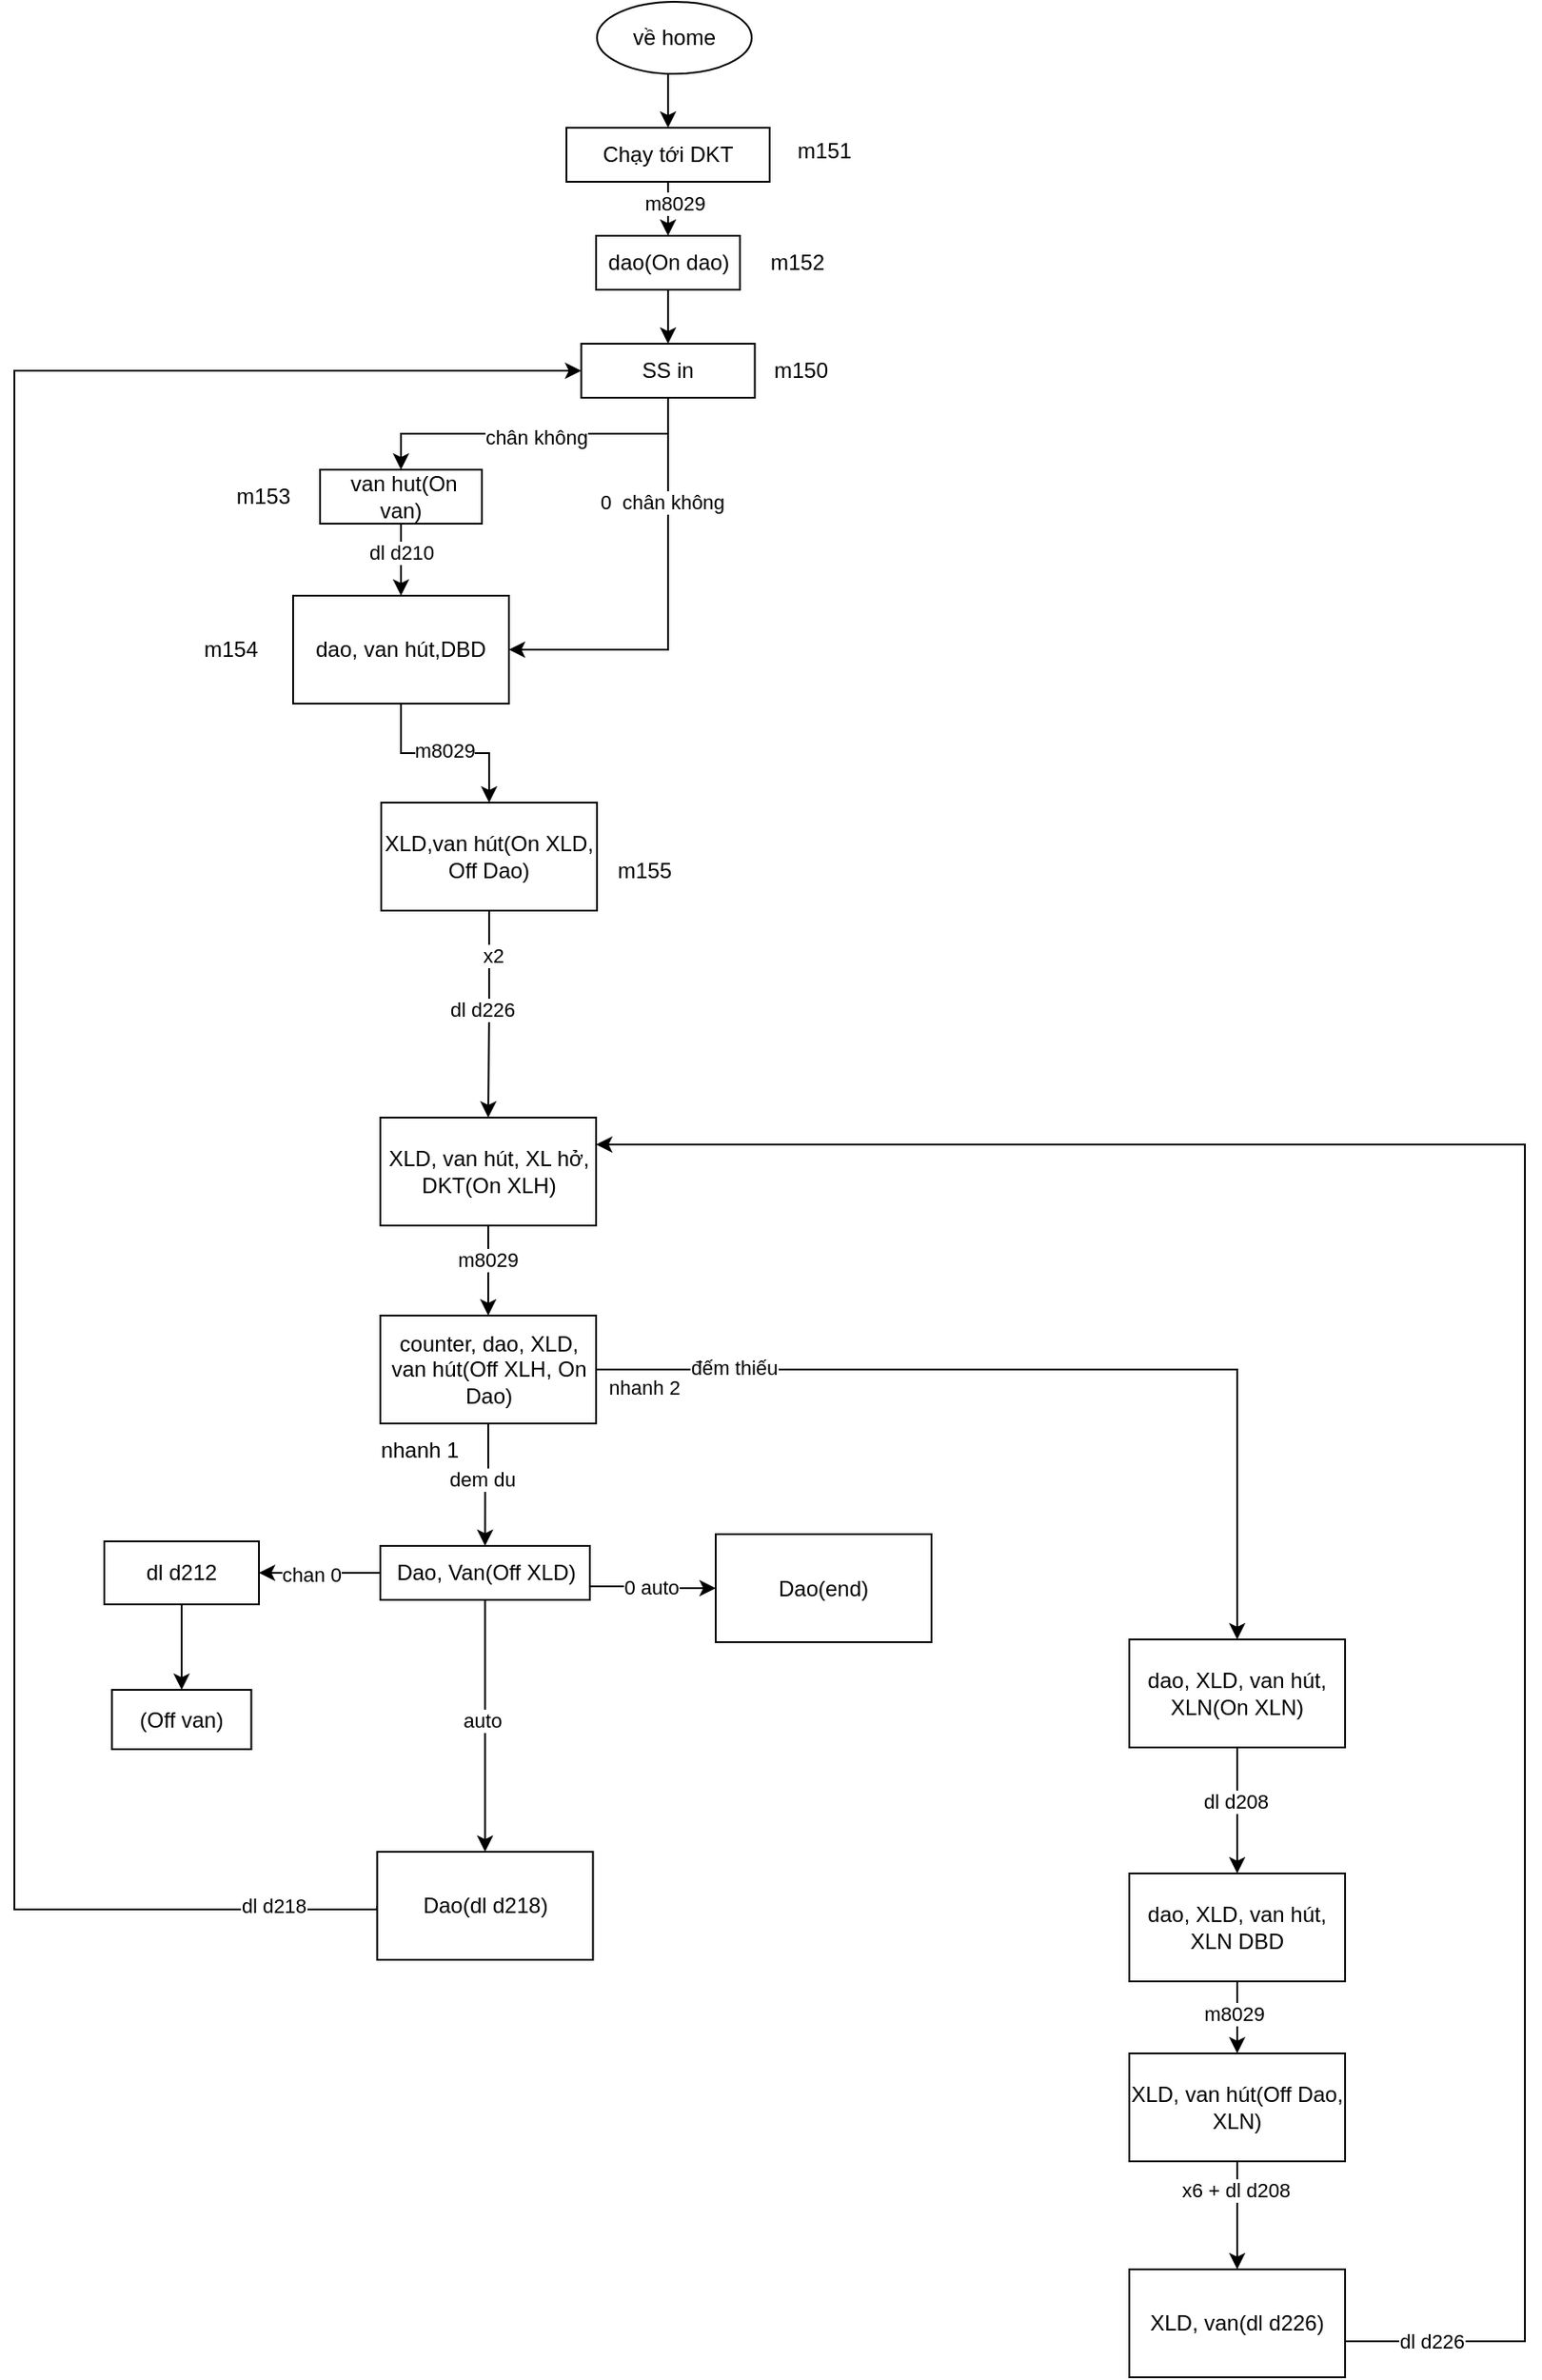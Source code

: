 <mxfile version="23.1.6" type="github">
  <diagram name="Trang-1" id="kp891w1mlpmKAhkwXl1S">
    <mxGraphModel dx="1877" dy="522" grid="1" gridSize="10" guides="1" tooltips="1" connect="1" arrows="1" fold="1" page="1" pageScale="1" pageWidth="827" pageHeight="1169" math="0" shadow="0">
      <root>
        <mxCell id="0" />
        <mxCell id="1" parent="0" />
        <mxCell id="im__YNONFGmedxCCDfSG-3" style="edgeStyle=orthogonalEdgeStyle;rounded=0;orthogonalLoop=1;jettySize=auto;html=1;exitX=0.5;exitY=1;exitDx=0;exitDy=0;entryX=0.5;entryY=0;entryDx=0;entryDy=0;" parent="1" source="im__YNONFGmedxCCDfSG-1" target="im__YNONFGmedxCCDfSG-2" edge="1">
          <mxGeometry relative="1" as="geometry" />
        </mxCell>
        <mxCell id="im__YNONFGmedxCCDfSG-1" value="về home" style="ellipse;whiteSpace=wrap;html=1;" parent="1" vertex="1">
          <mxGeometry x="294" y="140" width="86" height="40" as="geometry" />
        </mxCell>
        <mxCell id="im__YNONFGmedxCCDfSG-5" style="edgeStyle=orthogonalEdgeStyle;rounded=0;orthogonalLoop=1;jettySize=auto;html=1;exitX=0.5;exitY=1;exitDx=0;exitDy=0;entryX=0.5;entryY=0;entryDx=0;entryDy=0;" parent="1" source="im__YNONFGmedxCCDfSG-2" target="im__YNONFGmedxCCDfSG-4" edge="1">
          <mxGeometry relative="1" as="geometry" />
        </mxCell>
        <mxCell id="fYEVkzBCLe9LJyRCvu0--14" value="m8029" style="edgeLabel;html=1;align=center;verticalAlign=middle;resizable=0;points=[];" parent="im__YNONFGmedxCCDfSG-5" vertex="1" connectable="0">
          <mxGeometry x="-0.194" y="3" relative="1" as="geometry">
            <mxPoint as="offset" />
          </mxGeometry>
        </mxCell>
        <mxCell id="im__YNONFGmedxCCDfSG-2" value="Chạy tới DKT" style="whiteSpace=wrap;html=1;" parent="1" vertex="1">
          <mxGeometry x="277" y="210" width="113" height="30" as="geometry" />
        </mxCell>
        <mxCell id="im__YNONFGmedxCCDfSG-7" style="edgeStyle=orthogonalEdgeStyle;rounded=0;orthogonalLoop=1;jettySize=auto;html=1;exitX=0.5;exitY=1;exitDx=0;exitDy=0;entryX=0.5;entryY=0;entryDx=0;entryDy=0;" parent="1" source="im__YNONFGmedxCCDfSG-4" target="im__YNONFGmedxCCDfSG-6" edge="1">
          <mxGeometry relative="1" as="geometry" />
        </mxCell>
        <mxCell id="im__YNONFGmedxCCDfSG-4" value="dao(On dao)" style="whiteSpace=wrap;html=1;" parent="1" vertex="1">
          <mxGeometry x="293.5" y="270" width="80" height="30" as="geometry" />
        </mxCell>
        <mxCell id="im__YNONFGmedxCCDfSG-9" style="edgeStyle=orthogonalEdgeStyle;rounded=0;orthogonalLoop=1;jettySize=auto;html=1;exitX=0.5;exitY=1;exitDx=0;exitDy=0;entryX=0.5;entryY=0;entryDx=0;entryDy=0;" parent="1" source="im__YNONFGmedxCCDfSG-6" target="im__YNONFGmedxCCDfSG-8" edge="1">
          <mxGeometry relative="1" as="geometry" />
        </mxCell>
        <mxCell id="im__YNONFGmedxCCDfSG-12" value="chân không" style="edgeLabel;html=1;align=center;verticalAlign=middle;resizable=0;points=[];" parent="im__YNONFGmedxCCDfSG-9" vertex="1" connectable="0">
          <mxGeometry x="-0.01" y="2" relative="1" as="geometry">
            <mxPoint as="offset" />
          </mxGeometry>
        </mxCell>
        <mxCell id="im__YNONFGmedxCCDfSG-17" style="edgeStyle=orthogonalEdgeStyle;rounded=0;orthogonalLoop=1;jettySize=auto;html=1;exitX=0.5;exitY=1;exitDx=0;exitDy=0;" parent="1" source="im__YNONFGmedxCCDfSG-6" target="im__YNONFGmedxCCDfSG-14" edge="1">
          <mxGeometry relative="1" as="geometry">
            <Array as="points">
              <mxPoint x="333" y="500" />
            </Array>
          </mxGeometry>
        </mxCell>
        <mxCell id="im__YNONFGmedxCCDfSG-18" value="0&amp;nbsp; chân không" style="edgeLabel;html=1;align=center;verticalAlign=middle;resizable=0;points=[];" parent="im__YNONFGmedxCCDfSG-17" vertex="1" connectable="0">
          <mxGeometry x="-0.491" y="-4" relative="1" as="geometry">
            <mxPoint as="offset" />
          </mxGeometry>
        </mxCell>
        <mxCell id="im__YNONFGmedxCCDfSG-6" value="SS in" style="whiteSpace=wrap;html=1;" parent="1" vertex="1">
          <mxGeometry x="285.25" y="330" width="96.5" height="30" as="geometry" />
        </mxCell>
        <mxCell id="im__YNONFGmedxCCDfSG-15" style="edgeStyle=orthogonalEdgeStyle;rounded=0;orthogonalLoop=1;jettySize=auto;html=1;exitX=0.5;exitY=1;exitDx=0;exitDy=0;entryX=0.5;entryY=0;entryDx=0;entryDy=0;" parent="1" source="im__YNONFGmedxCCDfSG-8" target="im__YNONFGmedxCCDfSG-14" edge="1">
          <mxGeometry relative="1" as="geometry" />
        </mxCell>
        <mxCell id="im__YNONFGmedxCCDfSG-16" value="dl d210" style="edgeLabel;html=1;align=center;verticalAlign=middle;resizable=0;points=[];" parent="im__YNONFGmedxCCDfSG-15" vertex="1" connectable="0">
          <mxGeometry x="-0.2" relative="1" as="geometry">
            <mxPoint as="offset" />
          </mxGeometry>
        </mxCell>
        <mxCell id="im__YNONFGmedxCCDfSG-8" value="&amp;nbsp;van hut(On van)" style="whiteSpace=wrap;html=1;" parent="1" vertex="1">
          <mxGeometry x="140" y="400" width="90" height="30" as="geometry" />
        </mxCell>
        <mxCell id="im__YNONFGmedxCCDfSG-20" style="edgeStyle=orthogonalEdgeStyle;rounded=0;orthogonalLoop=1;jettySize=auto;html=1;exitX=0.5;exitY=1;exitDx=0;exitDy=0;entryX=0.5;entryY=0;entryDx=0;entryDy=0;" parent="1" source="im__YNONFGmedxCCDfSG-14" target="im__YNONFGmedxCCDfSG-19" edge="1">
          <mxGeometry relative="1" as="geometry" />
        </mxCell>
        <mxCell id="im__YNONFGmedxCCDfSG-21" value="m8029" style="edgeLabel;html=1;align=center;verticalAlign=middle;resizable=0;points=[];" parent="im__YNONFGmedxCCDfSG-20" vertex="1" connectable="0">
          <mxGeometry x="-0.006" y="2" relative="1" as="geometry">
            <mxPoint as="offset" />
          </mxGeometry>
        </mxCell>
        <mxCell id="im__YNONFGmedxCCDfSG-14" value="dao, van hút,DBD" style="whiteSpace=wrap;html=1;" parent="1" vertex="1">
          <mxGeometry x="125" y="470" width="120" height="60" as="geometry" />
        </mxCell>
        <mxCell id="64FWFcaxBZqIxeeoDObo-25" style="edgeStyle=orthogonalEdgeStyle;rounded=0;orthogonalLoop=1;jettySize=auto;html=1;exitX=0.5;exitY=1;exitDx=0;exitDy=0;entryX=0.5;entryY=0;entryDx=0;entryDy=0;" parent="1" source="im__YNONFGmedxCCDfSG-19" target="im__YNONFGmedxCCDfSG-25" edge="1">
          <mxGeometry relative="1" as="geometry" />
        </mxCell>
        <mxCell id="64FWFcaxBZqIxeeoDObo-26" value="x2" style="edgeLabel;html=1;align=center;verticalAlign=middle;resizable=0;points=[];" parent="64FWFcaxBZqIxeeoDObo-25" vertex="1" connectable="0">
          <mxGeometry x="-0.776" y="2" relative="1" as="geometry">
            <mxPoint y="12" as="offset" />
          </mxGeometry>
        </mxCell>
        <mxCell id="64FWFcaxBZqIxeeoDObo-27" value="dl d226" style="edgeLabel;html=1;align=center;verticalAlign=middle;resizable=0;points=[];" parent="64FWFcaxBZqIxeeoDObo-25" vertex="1" connectable="0">
          <mxGeometry x="-0.479" y="-1" relative="1" as="geometry">
            <mxPoint x="-3" y="25" as="offset" />
          </mxGeometry>
        </mxCell>
        <mxCell id="im__YNONFGmedxCCDfSG-19" value="XLD,van hút(On XLD, Off Dao)" style="whiteSpace=wrap;html=1;" parent="1" vertex="1">
          <mxGeometry x="174" y="585" width="120" height="60" as="geometry" />
        </mxCell>
        <mxCell id="im__YNONFGmedxCCDfSG-35" style="edgeStyle=orthogonalEdgeStyle;rounded=0;orthogonalLoop=1;jettySize=auto;html=1;exitX=0.5;exitY=1;exitDx=0;exitDy=0;entryX=0.5;entryY=0;entryDx=0;entryDy=0;" parent="1" source="im__YNONFGmedxCCDfSG-25" target="im__YNONFGmedxCCDfSG-34" edge="1">
          <mxGeometry relative="1" as="geometry" />
        </mxCell>
        <mxCell id="im__YNONFGmedxCCDfSG-36" value="m8029" style="edgeLabel;html=1;align=center;verticalAlign=middle;resizable=0;points=[];" parent="im__YNONFGmedxCCDfSG-35" vertex="1" connectable="0">
          <mxGeometry x="-0.24" y="-1" relative="1" as="geometry">
            <mxPoint as="offset" />
          </mxGeometry>
        </mxCell>
        <mxCell id="im__YNONFGmedxCCDfSG-25" value="XLD, van hút, XL hở, DKT(On XLH)" style="whiteSpace=wrap;html=1;" parent="1" vertex="1">
          <mxGeometry x="173.5" y="760" width="120" height="60" as="geometry" />
        </mxCell>
        <mxCell id="sRdTrmRnwQMM6a8bkQbD-5" style="edgeStyle=orthogonalEdgeStyle;rounded=0;orthogonalLoop=1;jettySize=auto;html=1;exitX=1;exitY=0.5;exitDx=0;exitDy=0;entryX=0.5;entryY=0;entryDx=0;entryDy=0;" parent="1" source="im__YNONFGmedxCCDfSG-34" target="sRdTrmRnwQMM6a8bkQbD-4" edge="1">
          <mxGeometry relative="1" as="geometry" />
        </mxCell>
        <mxCell id="sRdTrmRnwQMM6a8bkQbD-6" value="đếm thiếu" style="edgeLabel;html=1;align=center;verticalAlign=middle;resizable=0;points=[];" parent="sRdTrmRnwQMM6a8bkQbD-5" vertex="1" connectable="0">
          <mxGeometry x="-0.121" y="1" relative="1" as="geometry">
            <mxPoint x="-146" as="offset" />
          </mxGeometry>
        </mxCell>
        <mxCell id="fYEVkzBCLe9LJyRCvu0--17" value="nhanh 2" style="edgeLabel;html=1;align=center;verticalAlign=middle;resizable=0;points=[];" parent="sRdTrmRnwQMM6a8bkQbD-5" vertex="1" connectable="0">
          <mxGeometry x="0.204" relative="1" as="geometry">
            <mxPoint x="-279" y="10" as="offset" />
          </mxGeometry>
        </mxCell>
        <mxCell id="P4S6WRVzqaJMqRuNfIUs-16" style="edgeStyle=orthogonalEdgeStyle;rounded=0;orthogonalLoop=1;jettySize=auto;html=1;exitX=0.5;exitY=1;exitDx=0;exitDy=0;entryX=0.5;entryY=0;entryDx=0;entryDy=0;" parent="1" source="im__YNONFGmedxCCDfSG-34" target="P4S6WRVzqaJMqRuNfIUs-15" edge="1">
          <mxGeometry relative="1" as="geometry" />
        </mxCell>
        <mxCell id="P4S6WRVzqaJMqRuNfIUs-18" value="dem du" style="edgeLabel;html=1;align=center;verticalAlign=middle;resizable=0;points=[];" parent="P4S6WRVzqaJMqRuNfIUs-16" vertex="1" connectable="0">
          <mxGeometry x="-0.183" relative="1" as="geometry">
            <mxPoint x="-4" y="2" as="offset" />
          </mxGeometry>
        </mxCell>
        <mxCell id="im__YNONFGmedxCCDfSG-34" value="counter, dao, XLD, van hút(Off XLH, On Dao)" style="whiteSpace=wrap;html=1;" parent="1" vertex="1">
          <mxGeometry x="173.5" y="870" width="120" height="60" as="geometry" />
        </mxCell>
        <mxCell id="im__YNONFGmedxCCDfSG-50" style="edgeStyle=orthogonalEdgeStyle;rounded=0;orthogonalLoop=1;jettySize=auto;html=1;exitX=0;exitY=0.5;exitDx=0;exitDy=0;entryX=0;entryY=0.5;entryDx=0;entryDy=0;" parent="1" source="fYEVkzBCLe9LJyRCvu0--4" target="im__YNONFGmedxCCDfSG-6" edge="1">
          <mxGeometry relative="1" as="geometry">
            <Array as="points">
              <mxPoint x="172" y="1200" />
              <mxPoint x="-30" y="1200" />
              <mxPoint x="-30" y="345" />
            </Array>
            <mxPoint x="107.5" y="1200" as="sourcePoint" />
          </mxGeometry>
        </mxCell>
        <mxCell id="64FWFcaxBZqIxeeoDObo-32" value="dl d218" style="edgeLabel;html=1;align=center;verticalAlign=middle;resizable=0;points=[];" parent="im__YNONFGmedxCCDfSG-50" vertex="1" connectable="0">
          <mxGeometry x="-0.912" y="-2" relative="1" as="geometry">
            <mxPoint as="offset" />
          </mxGeometry>
        </mxCell>
        <mxCell id="sRdTrmRnwQMM6a8bkQbD-10" style="edgeStyle=orthogonalEdgeStyle;rounded=0;orthogonalLoop=1;jettySize=auto;html=1;exitX=0.5;exitY=1;exitDx=0;exitDy=0;entryX=0.5;entryY=0;entryDx=0;entryDy=0;" parent="1" source="sRdTrmRnwQMM6a8bkQbD-4" target="sRdTrmRnwQMM6a8bkQbD-9" edge="1">
          <mxGeometry relative="1" as="geometry" />
        </mxCell>
        <mxCell id="sRdTrmRnwQMM6a8bkQbD-11" value="dl d208" style="edgeLabel;html=1;align=center;verticalAlign=middle;resizable=0;points=[];" parent="sRdTrmRnwQMM6a8bkQbD-10" vertex="1" connectable="0">
          <mxGeometry x="-0.149" y="-1" relative="1" as="geometry">
            <mxPoint as="offset" />
          </mxGeometry>
        </mxCell>
        <mxCell id="sRdTrmRnwQMM6a8bkQbD-4" value="dao, XLD, van hút, XLN(On XLN)" style="whiteSpace=wrap;html=1;" parent="1" vertex="1">
          <mxGeometry x="590" y="1050" width="120" height="60" as="geometry" />
        </mxCell>
        <mxCell id="sRdTrmRnwQMM6a8bkQbD-14" style="edgeStyle=orthogonalEdgeStyle;rounded=0;orthogonalLoop=1;jettySize=auto;html=1;exitX=0.5;exitY=1;exitDx=0;exitDy=0;" parent="1" source="sRdTrmRnwQMM6a8bkQbD-9" target="sRdTrmRnwQMM6a8bkQbD-13" edge="1">
          <mxGeometry relative="1" as="geometry" />
        </mxCell>
        <mxCell id="sRdTrmRnwQMM6a8bkQbD-15" value="m8029" style="edgeLabel;html=1;align=center;verticalAlign=middle;resizable=0;points=[];" parent="sRdTrmRnwQMM6a8bkQbD-14" vertex="1" connectable="0">
          <mxGeometry x="-0.11" y="-2" relative="1" as="geometry">
            <mxPoint as="offset" />
          </mxGeometry>
        </mxCell>
        <mxCell id="sRdTrmRnwQMM6a8bkQbD-9" value="dao, XLD, van hút, XLN DBD" style="whiteSpace=wrap;html=1;" parent="1" vertex="1">
          <mxGeometry x="590" y="1180" width="120" height="60" as="geometry" />
        </mxCell>
        <mxCell id="fYEVkzBCLe9LJyRCvu0--1" style="edgeStyle=orthogonalEdgeStyle;rounded=0;orthogonalLoop=1;jettySize=auto;html=1;exitX=0.5;exitY=1;exitDx=0;exitDy=0;entryX=0.5;entryY=0;entryDx=0;entryDy=0;" parent="1" source="sRdTrmRnwQMM6a8bkQbD-13" target="sRdTrmRnwQMM6a8bkQbD-23" edge="1">
          <mxGeometry relative="1" as="geometry" />
        </mxCell>
        <mxCell id="64FWFcaxBZqIxeeoDObo-30" value="x6 + dl d208" style="edgeLabel;html=1;align=center;verticalAlign=middle;resizable=0;points=[];" parent="fYEVkzBCLe9LJyRCvu0--1" vertex="1" connectable="0">
          <mxGeometry x="-0.486" y="-1" relative="1" as="geometry">
            <mxPoint as="offset" />
          </mxGeometry>
        </mxCell>
        <mxCell id="sRdTrmRnwQMM6a8bkQbD-13" value="XLD, van hút(Off Dao, XLN)" style="whiteSpace=wrap;html=1;" parent="1" vertex="1">
          <mxGeometry x="590" y="1280" width="120" height="60" as="geometry" />
        </mxCell>
        <mxCell id="sRdTrmRnwQMM6a8bkQbD-33" style="edgeStyle=orthogonalEdgeStyle;rounded=0;orthogonalLoop=1;jettySize=auto;html=1;exitX=1;exitY=0.5;exitDx=0;exitDy=0;entryX=1;entryY=0.25;entryDx=0;entryDy=0;" parent="1" source="sRdTrmRnwQMM6a8bkQbD-23" target="im__YNONFGmedxCCDfSG-25" edge="1">
          <mxGeometry relative="1" as="geometry">
            <Array as="points">
              <mxPoint x="710" y="1440" />
              <mxPoint x="810" y="1440" />
              <mxPoint x="810" y="775" />
            </Array>
          </mxGeometry>
        </mxCell>
        <mxCell id="64FWFcaxBZqIxeeoDObo-31" value="dl d226" style="edgeLabel;html=1;align=center;verticalAlign=middle;resizable=0;points=[];" parent="sRdTrmRnwQMM6a8bkQbD-33" vertex="1" connectable="0">
          <mxGeometry x="-0.944" y="-4" relative="1" as="geometry">
            <mxPoint x="22" y="-4" as="offset" />
          </mxGeometry>
        </mxCell>
        <mxCell id="sRdTrmRnwQMM6a8bkQbD-23" value="XLD, van(dl d226)" style="whiteSpace=wrap;html=1;" parent="1" vertex="1">
          <mxGeometry x="590" y="1400" width="120" height="60" as="geometry" />
        </mxCell>
        <mxCell id="fYEVkzBCLe9LJyRCvu0--4" value="Dao(dl d218)" style="whiteSpace=wrap;html=1;" parent="1" vertex="1">
          <mxGeometry x="171.75" y="1168" width="120" height="60" as="geometry" />
        </mxCell>
        <mxCell id="fYEVkzBCLe9LJyRCvu0--8" value="Dao(end)" style="whiteSpace=wrap;html=1;" parent="1" vertex="1">
          <mxGeometry x="360" y="991.5" width="120" height="60" as="geometry" />
        </mxCell>
        <mxCell id="64FWFcaxBZqIxeeoDObo-20" value="m152" style="text;html=1;align=center;verticalAlign=middle;resizable=0;points=[];autosize=1;strokeColor=none;fillColor=none;" parent="1" vertex="1">
          <mxGeometry x="380" y="270" width="50" height="30" as="geometry" />
        </mxCell>
        <mxCell id="64FWFcaxBZqIxeeoDObo-21" value="m151" style="text;html=1;align=center;verticalAlign=middle;resizable=0;points=[];autosize=1;strokeColor=none;fillColor=none;" parent="1" vertex="1">
          <mxGeometry x="395" y="208" width="50" height="30" as="geometry" />
        </mxCell>
        <mxCell id="64FWFcaxBZqIxeeoDObo-22" value="m150" style="text;html=1;align=center;verticalAlign=middle;resizable=0;points=[];autosize=1;strokeColor=none;fillColor=none;" parent="1" vertex="1">
          <mxGeometry x="381.75" y="330" width="50" height="30" as="geometry" />
        </mxCell>
        <mxCell id="64FWFcaxBZqIxeeoDObo-23" value="m153" style="text;html=1;align=center;verticalAlign=middle;resizable=0;points=[];autosize=1;strokeColor=none;fillColor=none;" parent="1" vertex="1">
          <mxGeometry x="82.5" y="400" width="50" height="30" as="geometry" />
        </mxCell>
        <mxCell id="64FWFcaxBZqIxeeoDObo-24" value="m154" style="text;html=1;align=center;verticalAlign=middle;resizable=0;points=[];autosize=1;strokeColor=none;fillColor=none;" parent="1" vertex="1">
          <mxGeometry x="65" y="485" width="50" height="30" as="geometry" />
        </mxCell>
        <mxCell id="64FWFcaxBZqIxeeoDObo-28" value="m155" style="text;html=1;align=center;verticalAlign=middle;resizable=0;points=[];autosize=1;strokeColor=none;fillColor=none;" parent="1" vertex="1">
          <mxGeometry x="295" y="608" width="50" height="30" as="geometry" />
        </mxCell>
        <mxCell id="P4S6WRVzqaJMqRuNfIUs-24" style="edgeStyle=orthogonalEdgeStyle;rounded=0;orthogonalLoop=1;jettySize=auto;html=1;exitX=0;exitY=0.5;exitDx=0;exitDy=0;entryX=1;entryY=0.5;entryDx=0;entryDy=0;" parent="1" source="P4S6WRVzqaJMqRuNfIUs-15" target="P4S6WRVzqaJMqRuNfIUs-21" edge="1">
          <mxGeometry relative="1" as="geometry" />
        </mxCell>
        <mxCell id="P4S6WRVzqaJMqRuNfIUs-25" value="chan 0" style="edgeLabel;html=1;align=center;verticalAlign=middle;resizable=0;points=[];" parent="P4S6WRVzqaJMqRuNfIUs-24" vertex="1" connectable="0">
          <mxGeometry x="0.159" y="1" relative="1" as="geometry">
            <mxPoint as="offset" />
          </mxGeometry>
        </mxCell>
        <mxCell id="0iw0jXLUlzTGnyIrMs9l-4" style="edgeStyle=orthogonalEdgeStyle;rounded=0;orthogonalLoop=1;jettySize=auto;html=1;exitX=0.5;exitY=1;exitDx=0;exitDy=0;entryX=0.5;entryY=0;entryDx=0;entryDy=0;" edge="1" parent="1" source="P4S6WRVzqaJMqRuNfIUs-15" target="fYEVkzBCLe9LJyRCvu0--4">
          <mxGeometry relative="1" as="geometry" />
        </mxCell>
        <mxCell id="0iw0jXLUlzTGnyIrMs9l-5" value="auto" style="edgeLabel;html=1;align=center;verticalAlign=middle;resizable=0;points=[];" vertex="1" connectable="0" parent="0iw0jXLUlzTGnyIrMs9l-4">
          <mxGeometry x="-0.051" y="-2" relative="1" as="geometry">
            <mxPoint as="offset" />
          </mxGeometry>
        </mxCell>
        <mxCell id="P4S6WRVzqaJMqRuNfIUs-15" value="Dao, Van(Off XLD)" style="whiteSpace=wrap;html=1;" parent="1" vertex="1">
          <mxGeometry x="173.5" y="998" width="116.5" height="30" as="geometry" />
        </mxCell>
        <mxCell id="0iw0jXLUlzTGnyIrMs9l-3" style="edgeStyle=orthogonalEdgeStyle;rounded=0;orthogonalLoop=1;jettySize=auto;html=1;exitX=0.5;exitY=1;exitDx=0;exitDy=0;entryX=0.5;entryY=0;entryDx=0;entryDy=0;" edge="1" parent="1" source="P4S6WRVzqaJMqRuNfIUs-21" target="0iw0jXLUlzTGnyIrMs9l-2">
          <mxGeometry relative="1" as="geometry" />
        </mxCell>
        <mxCell id="P4S6WRVzqaJMqRuNfIUs-21" value="dl d212" style="whiteSpace=wrap;html=1;" parent="1" vertex="1">
          <mxGeometry x="20" y="995.5" width="86" height="35" as="geometry" />
        </mxCell>
        <mxCell id="P4S6WRVzqaJMqRuNfIUs-30" style="edgeStyle=orthogonalEdgeStyle;rounded=0;orthogonalLoop=1;jettySize=auto;html=1;exitX=1;exitY=0.75;exitDx=0;exitDy=0;entryX=0;entryY=0.5;entryDx=0;entryDy=0;" parent="1" source="P4S6WRVzqaJMqRuNfIUs-15" target="fYEVkzBCLe9LJyRCvu0--8" edge="1">
          <mxGeometry relative="1" as="geometry" />
        </mxCell>
        <mxCell id="P4S6WRVzqaJMqRuNfIUs-31" value="0 auto" style="edgeLabel;html=1;align=center;verticalAlign=middle;resizable=0;points=[];" parent="P4S6WRVzqaJMqRuNfIUs-30" vertex="1" connectable="0">
          <mxGeometry x="-0.567" y="-4" relative="1" as="geometry">
            <mxPoint x="18" y="-4" as="offset" />
          </mxGeometry>
        </mxCell>
        <mxCell id="P4S6WRVzqaJMqRuNfIUs-35" value="nhanh 1" style="text;html=1;align=center;verticalAlign=middle;resizable=0;points=[];autosize=1;strokeColor=none;fillColor=none;" parent="1" vertex="1">
          <mxGeometry x="160" y="930" width="70" height="30" as="geometry" />
        </mxCell>
        <mxCell id="0iw0jXLUlzTGnyIrMs9l-2" value="(Off van)" style="whiteSpace=wrap;html=1;" vertex="1" parent="1">
          <mxGeometry x="24.25" y="1078" width="77.5" height="33" as="geometry" />
        </mxCell>
      </root>
    </mxGraphModel>
  </diagram>
</mxfile>
